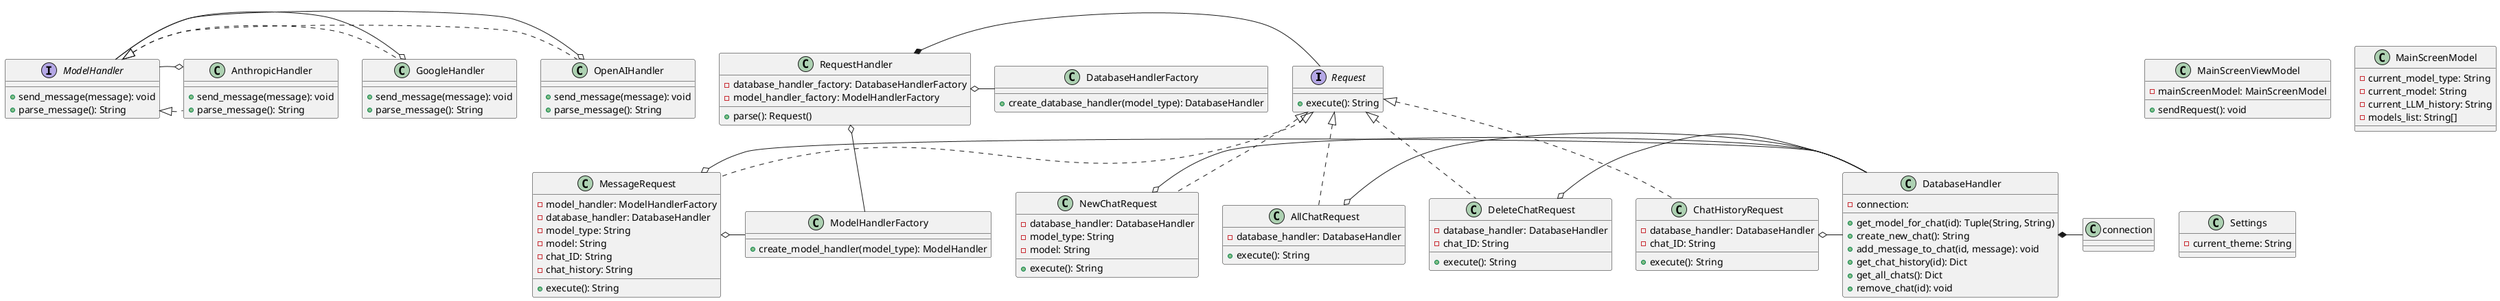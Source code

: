 @startuml
interface Request {
    + execute(): String
}

class NewChatRequest implements Request {
    - database_handler: DatabaseHandler
    - model_type: String
    - model: String
    + execute(): String
}

class MessageRequest implements Request {
    - model_handler: ModelHandlerFactory
    - database_handler: DatabaseHandler
    - model_type: String
    - model: String
    - chat_ID: String
    - chat_history: String
    + execute(): String
}

class AllChatRequest implements Request {
    - database_handler: DatabaseHandler
    + execute(): String
}

class DeleteChatRequest implements Request {
    - database_handler: DatabaseHandler
    - chat_ID: String
    + execute(): String
}

class ChatHistoryRequest implements Request {
    - database_handler: DatabaseHandler
    - chat_ID: String
    + execute(): String
}

class RequestHandler {
    - database_handler_factory: DatabaseHandlerFactory
    - model_handler_factory: ModelHandlerFactory
    + parse(): Request()
}

class ModelHandlerFactory {
    + create_model_handler(model_type): ModelHandler
}

class DatabaseHandlerFactory {
    + create_database_handler(model_type): DatabaseHandler
}

class DatabaseHandler {
    - connection: 
    + get_model_for_chat(id): Tuple(String, String)
    + create_new_chat(): String
    + add_message_to_chat(id, message): void 
    + get_chat_history(id): Dict
    + get_all_chats(): Dict
    + remove_chat(id): void
}

interface ModelHandler {
    + send_message(message): void
    + parse_message(): String 
}

class OpenAIHandler implements ModelHandler {
    + send_message(message): void
    + parse_message(): String 
}

class GoogleHandler implements ModelHandler {
    + send_message(message): void
    + parse_message(): String 
}

class AnthropicHandler implements ModelHandler {
    + send_message(message): void
    + parse_message(): String 
}

class MainScreenViewModel {
    - mainScreenModel: MainScreenModel
    + sendRequest(): void
}



class MainScreenModel {
    - current_model_type: String
    - current_model: String
    - current_LLM_history: String
    - models_list: String[]
}

class Settings {
    - current_theme: String
}

RequestHandler o– DatabaseHandlerFactory
RequestHandler o– ModelHandlerFactory
DatabaseHandler *– connection

NewChatRequest o– DatabaseHandler
MessageRequest o– DatabaseHandler
AllChatRequest o– DatabaseHandler
DeleteChatRequest o– DatabaseHandler
ChatHistoryRequest o– DatabaseHandler

MessageRequest o– ModelHandlerFactory
RequestHandler *– Request

OpenAIHandler o– ModelHandler
GoogleHandler o– ModelHandler
AnthropicHandler o– ModelHandler
@enduml